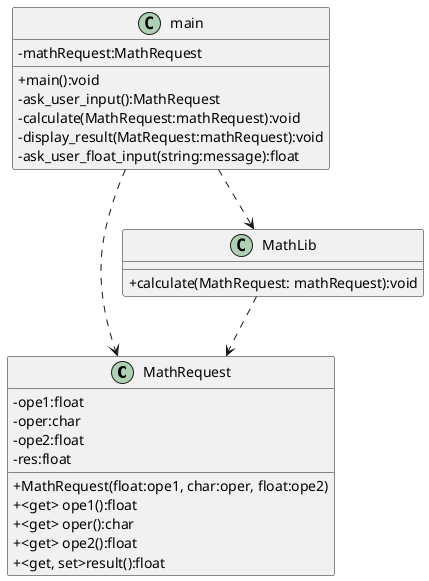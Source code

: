 @startuml
'https://plantuml.com/class-diagram
skinparam classAttributeIconSize 0

class MathRequest{
 - ope1:float
 - oper:char
 - ope2:float
 - res:float

 + MathRequest(float:ope1, char:oper, float:ope2)
 + <get> ope1():float
 + <get> oper():char
 + <get> ope2():float
 + <get, set>result():float
}

class MathLib{
 + calculate(MathRequest: mathRequest):void
}

class main{
 -mathRequest:MathRequest

 +main():void
 -ask_user_input():MathRequest
 -calculate(MathRequest:mathRequest):void
 -display_result(MatRequest:mathRequest):void
 -ask_user_float_input(string:message):float
}

main .-> MathRequest
MathLib .-> MathRequest
main .-> MathLib

@enduml